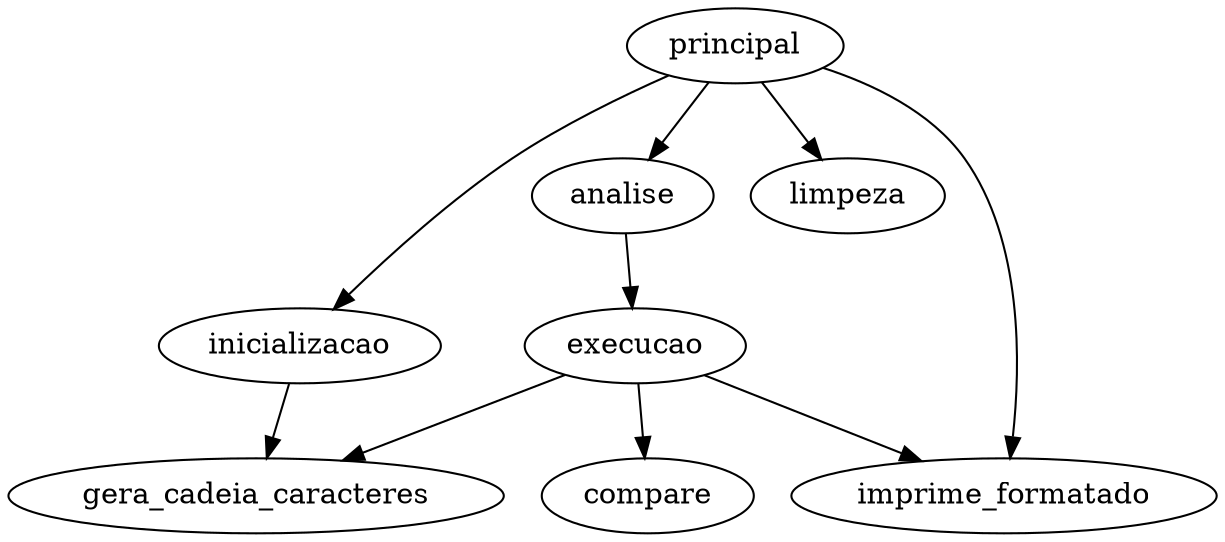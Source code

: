 digraph G {
	principal     -> analise -> execucao;
	principal     -> inicializacao;
	principal     -> limpeza;
	execucao      -> gera_cadeia_caracteres;
	execucao      -> imprime_formatado;
	inicializacao -> gera_cadeia_caracteres;
	principal     -> imprime_formatado;
	execucao      -> compare;
}
